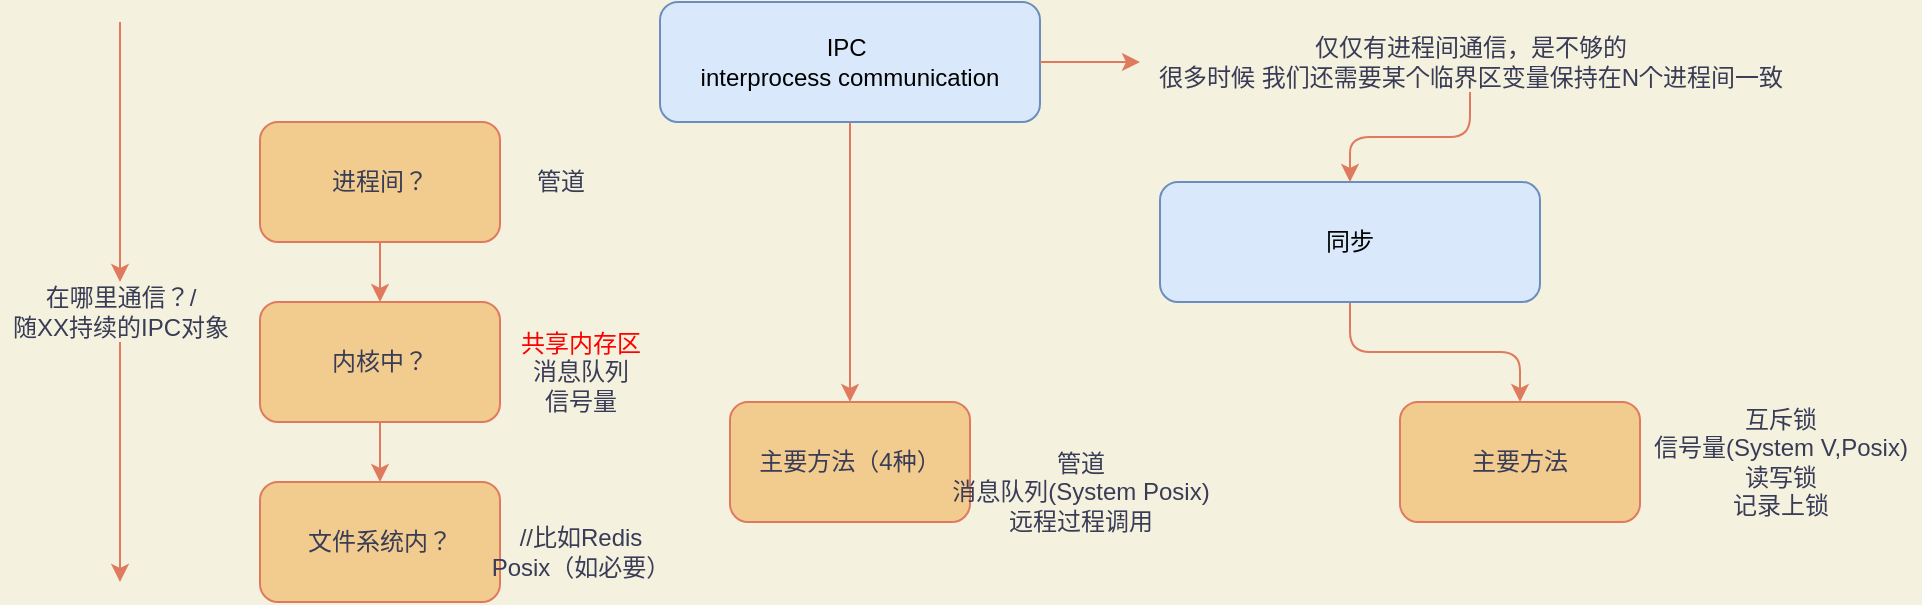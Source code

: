 <mxfile version="13.7.9" type="device" pages="2"><diagram id="wWu5YFAXcgDYG2MIhQY0" name="总概念"><mxGraphModel dx="886" dy="493" grid="1" gridSize="10" guides="1" tooltips="1" connect="1" arrows="1" fold="1" page="1" pageScale="1" pageWidth="3300" pageHeight="4681" background="#F4F1DE" math="0" shadow="0"><root><mxCell id="0"/><mxCell id="1" parent="0"/><mxCell id="okIC1b4FFxiwq4lKfCjs-3" value="" style="edgeStyle=orthogonalEdgeStyle;curved=0;rounded=1;sketch=0;orthogonalLoop=1;jettySize=auto;html=1;strokeColor=#E07A5F;fillColor=#F2CC8F;fontColor=#393C56;" edge="1" parent="1" source="okIC1b4FFxiwq4lKfCjs-1" target="okIC1b4FFxiwq4lKfCjs-2"><mxGeometry relative="1" as="geometry"/></mxCell><mxCell id="okIC1b4FFxiwq4lKfCjs-7" value="" style="edgeStyle=orthogonalEdgeStyle;curved=0;rounded=1;sketch=0;orthogonalLoop=1;jettySize=auto;html=1;strokeColor=#E07A5F;fillColor=#F2CC8F;fontColor=#393C56;" edge="1" parent="1" source="okIC1b4FFxiwq4lKfCjs-8" target="okIC1b4FFxiwq4lKfCjs-6"><mxGeometry relative="1" as="geometry"/></mxCell><mxCell id="okIC1b4FFxiwq4lKfCjs-1" value="IPC&amp;nbsp;&lt;br&gt;interprocess communication" style="rounded=1;whiteSpace=wrap;html=1;sketch=0;strokeColor=#6c8ebf;fillColor=#dae8fc;" vertex="1" parent="1"><mxGeometry x="490" y="340" width="190" height="60" as="geometry"/></mxCell><mxCell id="okIC1b4FFxiwq4lKfCjs-2" value="主要方法（4种）" style="whiteSpace=wrap;html=1;rounded=1;fontColor=#393C56;strokeColor=#E07A5F;fillColor=#F2CC8F;sketch=0;" vertex="1" parent="1"><mxGeometry x="525" y="540" width="120" height="60" as="geometry"/></mxCell><mxCell id="okIC1b4FFxiwq4lKfCjs-4" value="管道&lt;br&gt;消息队列(System Posix)&lt;br&gt;远程过程调用" style="text;html=1;align=center;verticalAlign=middle;resizable=0;points=[];autosize=1;fontColor=#393C56;" vertex="1" parent="1"><mxGeometry x="630" y="560" width="140" height="50" as="geometry"/></mxCell><mxCell id="okIC1b4FFxiwq4lKfCjs-11" value="" style="edgeStyle=orthogonalEdgeStyle;curved=0;rounded=1;sketch=0;orthogonalLoop=1;jettySize=auto;html=1;strokeColor=#E07A5F;fillColor=#F2CC8F;fontColor=#393C56;entryX=0.5;entryY=0;entryDx=0;entryDy=0;" edge="1" parent="1" source="okIC1b4FFxiwq4lKfCjs-6" target="okIC1b4FFxiwq4lKfCjs-12"><mxGeometry relative="1" as="geometry"><mxPoint x="805" y="550" as="targetPoint"/></mxGeometry></mxCell><mxCell id="okIC1b4FFxiwq4lKfCjs-6" value="同步" style="rounded=1;whiteSpace=wrap;html=1;sketch=0;strokeColor=#6c8ebf;fillColor=#dae8fc;" vertex="1" parent="1"><mxGeometry x="740" y="430" width="190" height="60" as="geometry"/></mxCell><mxCell id="okIC1b4FFxiwq4lKfCjs-8" value="仅仅有进程间通信，是不够的&lt;br&gt;很多时候 我们还需要某个临界区变量保持在N个进程间一致" style="text;html=1;align=center;verticalAlign=middle;resizable=0;points=[];autosize=1;fontColor=#393C56;" vertex="1" parent="1"><mxGeometry x="730" y="355" width="330" height="30" as="geometry"/></mxCell><mxCell id="okIC1b4FFxiwq4lKfCjs-9" value="" style="edgeStyle=orthogonalEdgeStyle;curved=0;rounded=1;sketch=0;orthogonalLoop=1;jettySize=auto;html=1;strokeColor=#E07A5F;fillColor=#F2CC8F;fontColor=#393C56;" edge="1" parent="1" source="okIC1b4FFxiwq4lKfCjs-1" target="okIC1b4FFxiwq4lKfCjs-8"><mxGeometry relative="1" as="geometry"><mxPoint x="680" y="370" as="sourcePoint"/><mxPoint x="980" y="370" as="targetPoint"/></mxGeometry></mxCell><mxCell id="okIC1b4FFxiwq4lKfCjs-12" value="主要方法" style="whiteSpace=wrap;html=1;rounded=1;fontColor=#393C56;strokeColor=#E07A5F;fillColor=#F2CC8F;sketch=0;" vertex="1" parent="1"><mxGeometry x="860" y="540" width="120" height="60" as="geometry"/></mxCell><mxCell id="okIC1b4FFxiwq4lKfCjs-13" value="互斥锁&lt;br&gt;信号量(System V,Posix)&lt;br&gt;读写锁&lt;br&gt;记录上锁&lt;br&gt;" style="text;html=1;align=center;verticalAlign=middle;resizable=0;points=[];autosize=1;fontColor=#393C56;" vertex="1" parent="1"><mxGeometry x="980" y="540" width="140" height="60" as="geometry"/></mxCell><mxCell id="okIC1b4FFxiwq4lKfCjs-16" value="" style="edgeStyle=orthogonalEdgeStyle;curved=0;rounded=1;sketch=0;orthogonalLoop=1;jettySize=auto;html=1;strokeColor=#E07A5F;fillColor=#F2CC8F;fontColor=#393C56;" edge="1" parent="1" source="okIC1b4FFxiwq4lKfCjs-14" target="okIC1b4FFxiwq4lKfCjs-15"><mxGeometry relative="1" as="geometry"/></mxCell><mxCell id="okIC1b4FFxiwq4lKfCjs-14" value="进程间？" style="whiteSpace=wrap;html=1;rounded=1;fontColor=#393C56;strokeColor=#E07A5F;fillColor=#F2CC8F;sketch=0;" vertex="1" parent="1"><mxGeometry x="290" y="400" width="120" height="60" as="geometry"/></mxCell><mxCell id="okIC1b4FFxiwq4lKfCjs-21" value="" style="edgeStyle=orthogonalEdgeStyle;curved=0;rounded=1;sketch=0;orthogonalLoop=1;jettySize=auto;html=1;strokeColor=#E07A5F;fillColor=#F2CC8F;fontColor=#393C56;" edge="1" parent="1" source="okIC1b4FFxiwq4lKfCjs-15" target="okIC1b4FFxiwq4lKfCjs-20"><mxGeometry relative="1" as="geometry"/></mxCell><mxCell id="okIC1b4FFxiwq4lKfCjs-15" value="内核中？" style="whiteSpace=wrap;html=1;rounded=1;fontColor=#393C56;strokeColor=#E07A5F;fillColor=#F2CC8F;sketch=0;" vertex="1" parent="1"><mxGeometry x="290" y="490" width="120" height="60" as="geometry"/></mxCell><mxCell id="okIC1b4FFxiwq4lKfCjs-17" value="" style="endArrow=classic;html=1;strokeColor=#E07A5F;fillColor=#F2CC8F;fontColor=#393C56;" edge="1" parent="1" source="okIC1b4FFxiwq4lKfCjs-18"><mxGeometry width="50" height="50" relative="1" as="geometry"><mxPoint x="220" y="350" as="sourcePoint"/><mxPoint x="220" y="630" as="targetPoint"/></mxGeometry></mxCell><mxCell id="okIC1b4FFxiwq4lKfCjs-18" value="在哪里通信？/&lt;br&gt;随XX持续的IPC对象" style="text;html=1;align=center;verticalAlign=middle;resizable=0;points=[];autosize=1;fontColor=#393C56;" vertex="1" parent="1"><mxGeometry x="160" y="480" width="120" height="30" as="geometry"/></mxCell><mxCell id="okIC1b4FFxiwq4lKfCjs-19" value="" style="endArrow=classic;html=1;strokeColor=#E07A5F;fillColor=#F2CC8F;fontColor=#393C56;" edge="1" parent="1" target="okIC1b4FFxiwq4lKfCjs-18"><mxGeometry width="50" height="50" relative="1" as="geometry"><mxPoint x="220" y="350" as="sourcePoint"/><mxPoint x="220" y="630" as="targetPoint"/></mxGeometry></mxCell><mxCell id="okIC1b4FFxiwq4lKfCjs-20" value="文件系统内？" style="whiteSpace=wrap;html=1;rounded=1;fontColor=#393C56;strokeColor=#E07A5F;fillColor=#F2CC8F;sketch=0;" vertex="1" parent="1"><mxGeometry x="290" y="580" width="120" height="60" as="geometry"/></mxCell><mxCell id="okIC1b4FFxiwq4lKfCjs-22" value="管道" style="text;html=1;align=center;verticalAlign=middle;resizable=0;points=[];autosize=1;fontColor=#393C56;" vertex="1" parent="1"><mxGeometry x="420" y="420" width="40" height="20" as="geometry"/></mxCell><mxCell id="okIC1b4FFxiwq4lKfCjs-23" value="&lt;font color=&quot;#ff0000&quot;&gt;共享内存区&lt;/font&gt;&lt;br&gt;消息队列&lt;br&gt;信号量" style="text;html=1;align=center;verticalAlign=middle;resizable=0;points=[];autosize=1;fontColor=#393C56;" vertex="1" parent="1"><mxGeometry x="410" y="500" width="80" height="50" as="geometry"/></mxCell><mxCell id="okIC1b4FFxiwq4lKfCjs-24" value="//比如Redis&lt;br&gt;Posix（如必要）" style="text;html=1;align=center;verticalAlign=middle;resizable=0;points=[];autosize=1;fontColor=#393C56;" vertex="1" parent="1"><mxGeometry x="400" y="600" width="100" height="30" as="geometry"/></mxCell></root></mxGraphModel></diagram><diagram id="3BfxMkbTNwkP9A1pwCTi" name="管道/FIFO"><mxGraphModel dx="738" dy="410" grid="1" gridSize="10" guides="1" tooltips="1" connect="1" arrows="1" fold="1" page="1" pageScale="1" pageWidth="3300" pageHeight="4681" background="#F4F1DE" math="0" shadow="0"><root><mxCell id="OFJhJ6n-7iWPPowxi0ZF-0"/><mxCell id="OFJhJ6n-7iWPPowxi0ZF-1" parent="OFJhJ6n-7iWPPowxi0ZF-0"/><mxCell id="OFJhJ6n-7iWPPowxi0ZF-2" value="管道" style="rounded=1;whiteSpace=wrap;html=1;sketch=0;strokeColor=#E07A5F;fillColor=#F2CC8F;fontColor=#393C56;" vertex="1" parent="OFJhJ6n-7iWPPowxi0ZF-1"><mxGeometry x="540" y="500" width="120" height="60" as="geometry"/></mxCell><mxCell id="OFJhJ6n-7iWPPowxi0ZF-3" value="FIFO" style="rounded=1;whiteSpace=wrap;html=1;sketch=0;strokeColor=#E07A5F;fillColor=#F2CC8F;fontColor=#393C56;" vertex="1" parent="OFJhJ6n-7iWPPowxi0ZF-1"><mxGeometry x="540" y="620" width="120" height="60" as="geometry"/></mxCell><mxCell id="OFJhJ6n-7iWPPowxi0ZF-4" value="Text" style="text;html=1;align=center;verticalAlign=middle;resizable=0;points=[];autosize=1;fontColor=#393C56;" vertex="1" parent="OFJhJ6n-7iWPPowxi0ZF-1"><mxGeometry x="580" y="600" width="40" height="20" as="geometry"/></mxCell></root></mxGraphModel></diagram></mxfile>